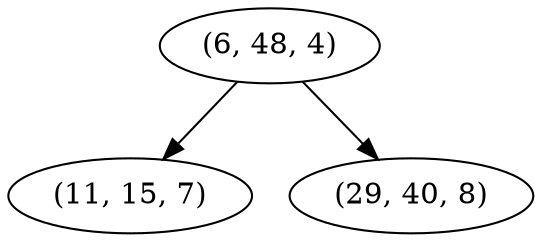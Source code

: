 digraph tree {
    "(6, 48, 4)";
    "(11, 15, 7)";
    "(29, 40, 8)";
    "(6, 48, 4)" -> "(11, 15, 7)";
    "(6, 48, 4)" -> "(29, 40, 8)";
}
